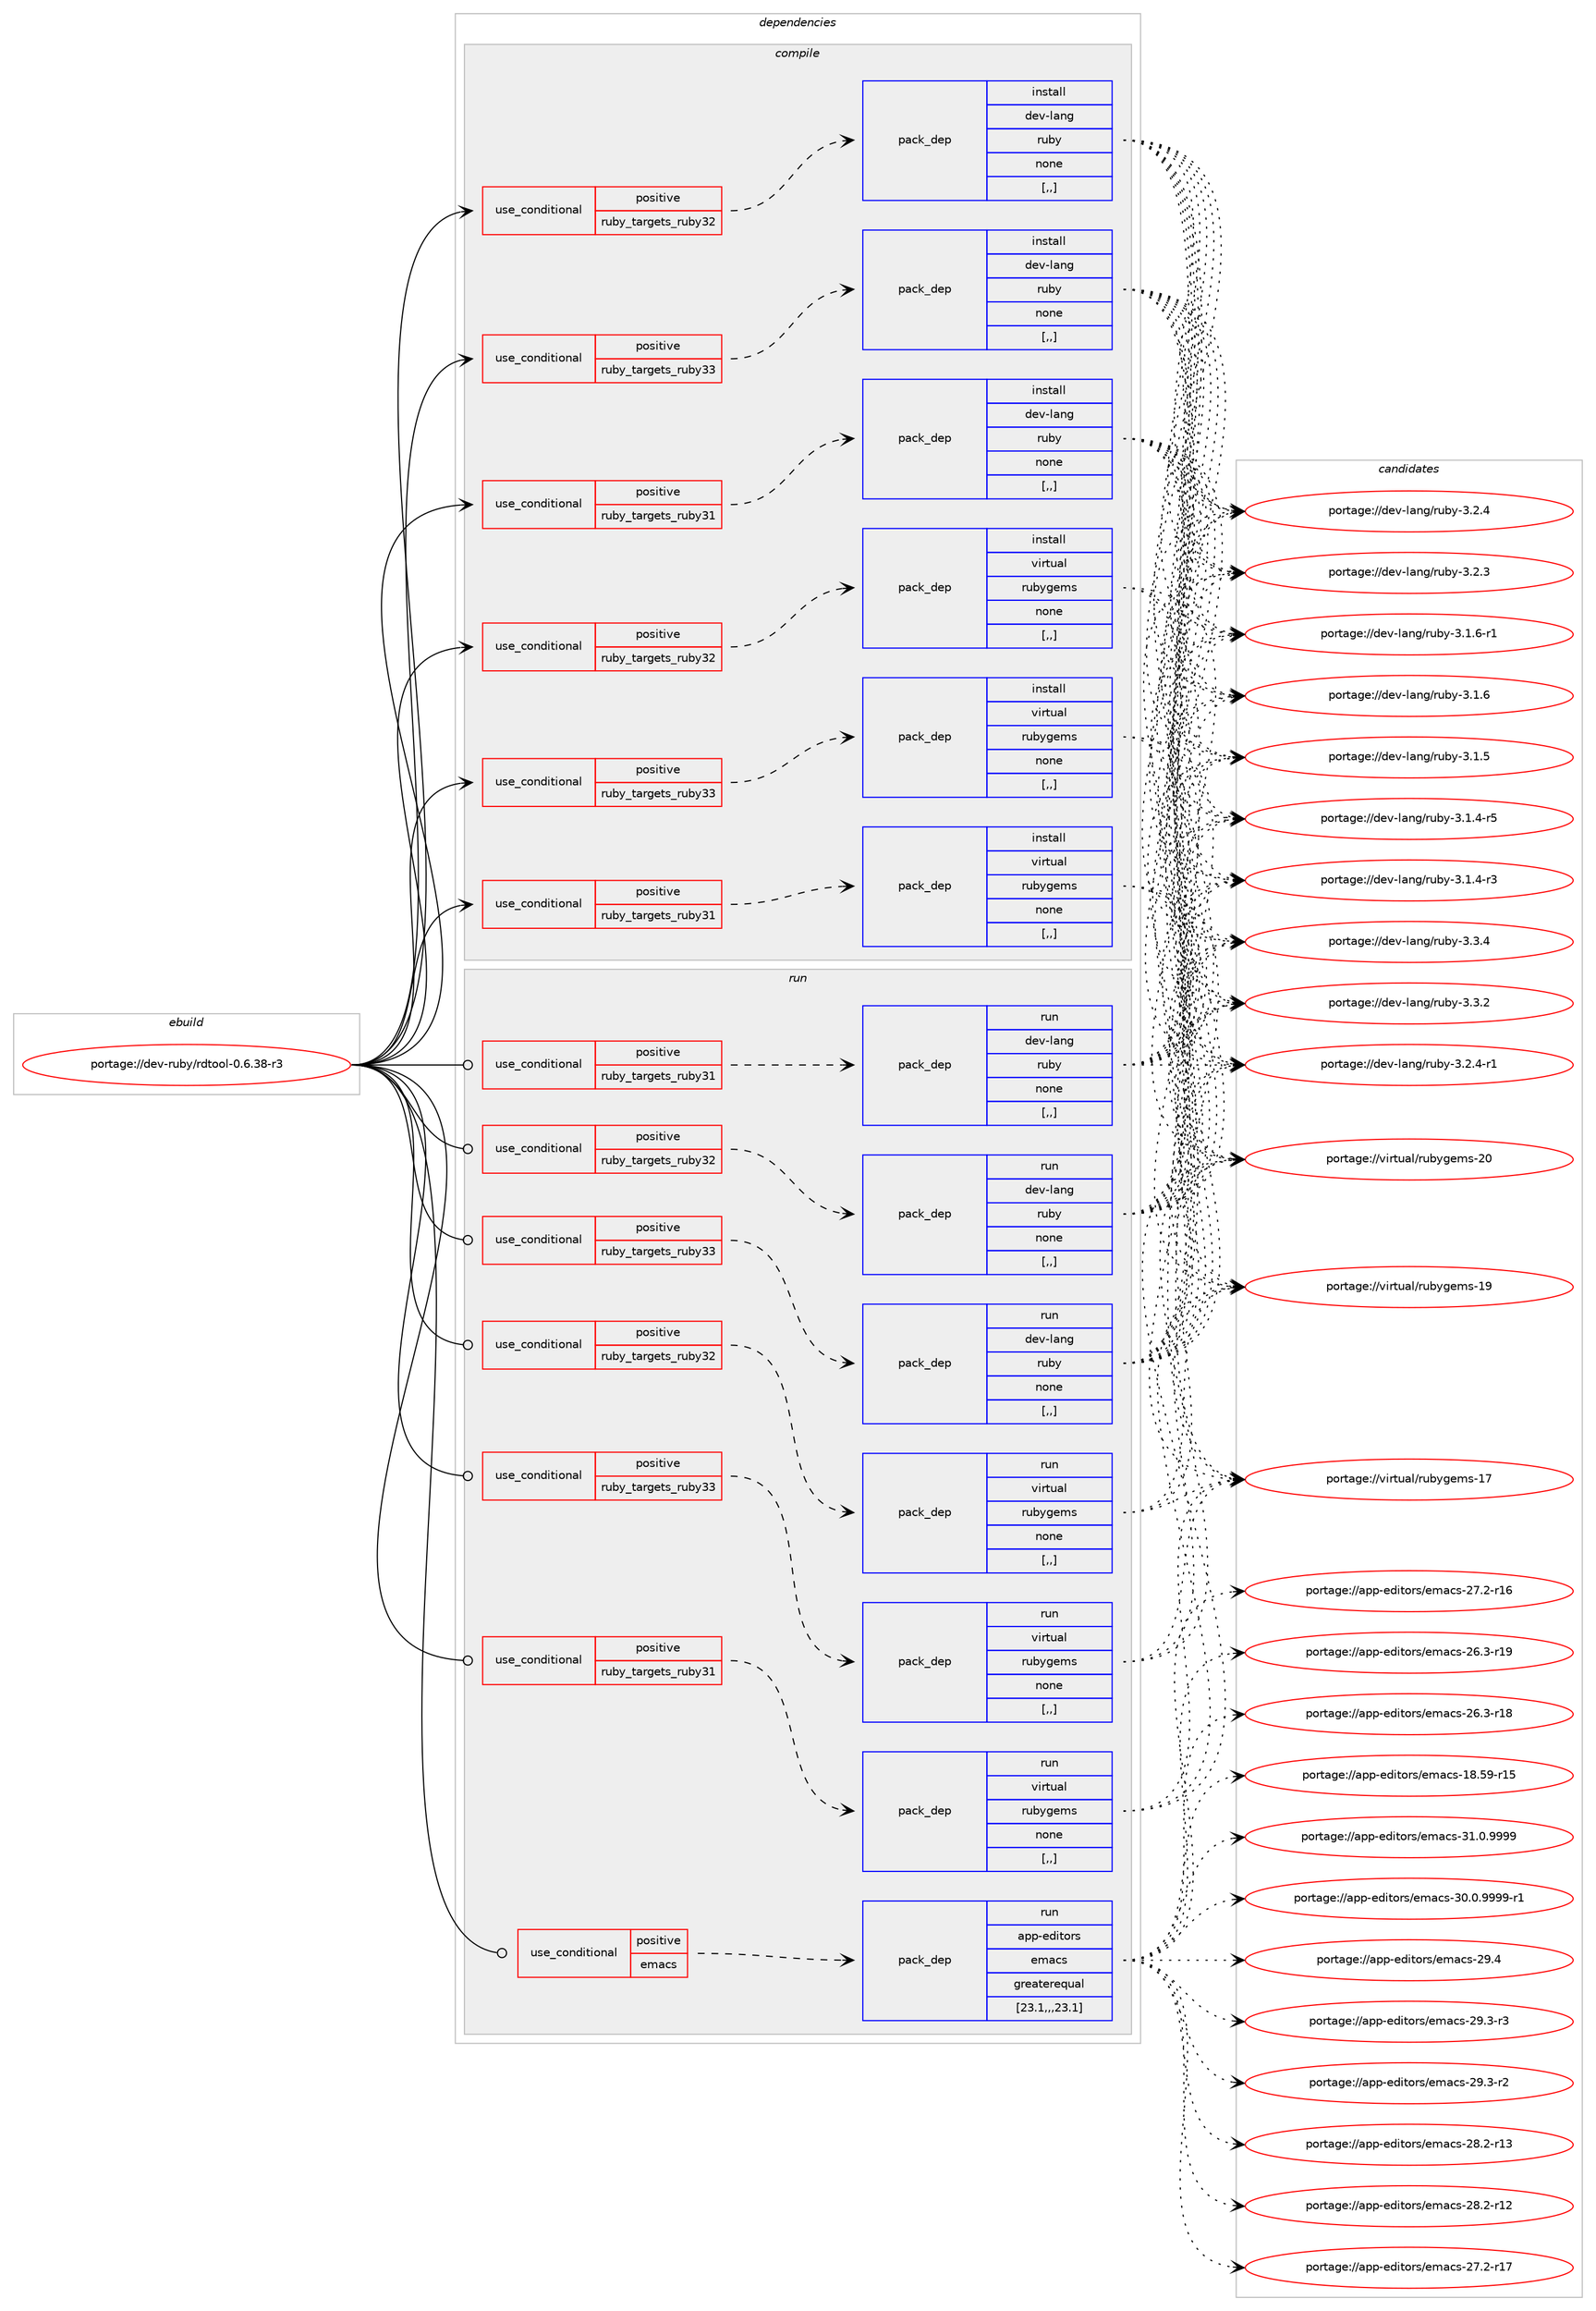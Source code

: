 digraph prolog {

# *************
# Graph options
# *************

newrank=true;
concentrate=true;
compound=true;
graph [rankdir=LR,fontname=Helvetica,fontsize=10,ranksep=1.5];#, ranksep=2.5, nodesep=0.2];
edge  [arrowhead=vee];
node  [fontname=Helvetica,fontsize=10];

# **********
# The ebuild
# **********

subgraph cluster_leftcol {
color=gray;
label=<<i>ebuild</i>>;
id [label="portage://dev-ruby/rdtool-0.6.38-r3", color=red, width=4, href="../dev-ruby/rdtool-0.6.38-r3.svg"];
}

# ****************
# The dependencies
# ****************

subgraph cluster_midcol {
color=gray;
label=<<i>dependencies</i>>;
subgraph cluster_compile {
fillcolor="#eeeeee";
style=filled;
label=<<i>compile</i>>;
subgraph cond54369 {
dependency198486 [label=<<TABLE BORDER="0" CELLBORDER="1" CELLSPACING="0" CELLPADDING="4"><TR><TD ROWSPAN="3" CELLPADDING="10">use_conditional</TD></TR><TR><TD>positive</TD></TR><TR><TD>ruby_targets_ruby31</TD></TR></TABLE>>, shape=none, color=red];
subgraph pack142754 {
dependency198487 [label=<<TABLE BORDER="0" CELLBORDER="1" CELLSPACING="0" CELLPADDING="4" WIDTH="220"><TR><TD ROWSPAN="6" CELLPADDING="30">pack_dep</TD></TR><TR><TD WIDTH="110">install</TD></TR><TR><TD>dev-lang</TD></TR><TR><TD>ruby</TD></TR><TR><TD>none</TD></TR><TR><TD>[,,]</TD></TR></TABLE>>, shape=none, color=blue];
}
dependency198486:e -> dependency198487:w [weight=20,style="dashed",arrowhead="vee"];
}
id:e -> dependency198486:w [weight=20,style="solid",arrowhead="vee"];
subgraph cond54370 {
dependency198488 [label=<<TABLE BORDER="0" CELLBORDER="1" CELLSPACING="0" CELLPADDING="4"><TR><TD ROWSPAN="3" CELLPADDING="10">use_conditional</TD></TR><TR><TD>positive</TD></TR><TR><TD>ruby_targets_ruby31</TD></TR></TABLE>>, shape=none, color=red];
subgraph pack142755 {
dependency198489 [label=<<TABLE BORDER="0" CELLBORDER="1" CELLSPACING="0" CELLPADDING="4" WIDTH="220"><TR><TD ROWSPAN="6" CELLPADDING="30">pack_dep</TD></TR><TR><TD WIDTH="110">install</TD></TR><TR><TD>virtual</TD></TR><TR><TD>rubygems</TD></TR><TR><TD>none</TD></TR><TR><TD>[,,]</TD></TR></TABLE>>, shape=none, color=blue];
}
dependency198488:e -> dependency198489:w [weight=20,style="dashed",arrowhead="vee"];
}
id:e -> dependency198488:w [weight=20,style="solid",arrowhead="vee"];
subgraph cond54371 {
dependency198490 [label=<<TABLE BORDER="0" CELLBORDER="1" CELLSPACING="0" CELLPADDING="4"><TR><TD ROWSPAN="3" CELLPADDING="10">use_conditional</TD></TR><TR><TD>positive</TD></TR><TR><TD>ruby_targets_ruby32</TD></TR></TABLE>>, shape=none, color=red];
subgraph pack142756 {
dependency198491 [label=<<TABLE BORDER="0" CELLBORDER="1" CELLSPACING="0" CELLPADDING="4" WIDTH="220"><TR><TD ROWSPAN="6" CELLPADDING="30">pack_dep</TD></TR><TR><TD WIDTH="110">install</TD></TR><TR><TD>dev-lang</TD></TR><TR><TD>ruby</TD></TR><TR><TD>none</TD></TR><TR><TD>[,,]</TD></TR></TABLE>>, shape=none, color=blue];
}
dependency198490:e -> dependency198491:w [weight=20,style="dashed",arrowhead="vee"];
}
id:e -> dependency198490:w [weight=20,style="solid",arrowhead="vee"];
subgraph cond54372 {
dependency198492 [label=<<TABLE BORDER="0" CELLBORDER="1" CELLSPACING="0" CELLPADDING="4"><TR><TD ROWSPAN="3" CELLPADDING="10">use_conditional</TD></TR><TR><TD>positive</TD></TR><TR><TD>ruby_targets_ruby32</TD></TR></TABLE>>, shape=none, color=red];
subgraph pack142757 {
dependency198493 [label=<<TABLE BORDER="0" CELLBORDER="1" CELLSPACING="0" CELLPADDING="4" WIDTH="220"><TR><TD ROWSPAN="6" CELLPADDING="30">pack_dep</TD></TR><TR><TD WIDTH="110">install</TD></TR><TR><TD>virtual</TD></TR><TR><TD>rubygems</TD></TR><TR><TD>none</TD></TR><TR><TD>[,,]</TD></TR></TABLE>>, shape=none, color=blue];
}
dependency198492:e -> dependency198493:w [weight=20,style="dashed",arrowhead="vee"];
}
id:e -> dependency198492:w [weight=20,style="solid",arrowhead="vee"];
subgraph cond54373 {
dependency198494 [label=<<TABLE BORDER="0" CELLBORDER="1" CELLSPACING="0" CELLPADDING="4"><TR><TD ROWSPAN="3" CELLPADDING="10">use_conditional</TD></TR><TR><TD>positive</TD></TR><TR><TD>ruby_targets_ruby33</TD></TR></TABLE>>, shape=none, color=red];
subgraph pack142758 {
dependency198495 [label=<<TABLE BORDER="0" CELLBORDER="1" CELLSPACING="0" CELLPADDING="4" WIDTH="220"><TR><TD ROWSPAN="6" CELLPADDING="30">pack_dep</TD></TR><TR><TD WIDTH="110">install</TD></TR><TR><TD>dev-lang</TD></TR><TR><TD>ruby</TD></TR><TR><TD>none</TD></TR><TR><TD>[,,]</TD></TR></TABLE>>, shape=none, color=blue];
}
dependency198494:e -> dependency198495:w [weight=20,style="dashed",arrowhead="vee"];
}
id:e -> dependency198494:w [weight=20,style="solid",arrowhead="vee"];
subgraph cond54374 {
dependency198496 [label=<<TABLE BORDER="0" CELLBORDER="1" CELLSPACING="0" CELLPADDING="4"><TR><TD ROWSPAN="3" CELLPADDING="10">use_conditional</TD></TR><TR><TD>positive</TD></TR><TR><TD>ruby_targets_ruby33</TD></TR></TABLE>>, shape=none, color=red];
subgraph pack142759 {
dependency198497 [label=<<TABLE BORDER="0" CELLBORDER="1" CELLSPACING="0" CELLPADDING="4" WIDTH="220"><TR><TD ROWSPAN="6" CELLPADDING="30">pack_dep</TD></TR><TR><TD WIDTH="110">install</TD></TR><TR><TD>virtual</TD></TR><TR><TD>rubygems</TD></TR><TR><TD>none</TD></TR><TR><TD>[,,]</TD></TR></TABLE>>, shape=none, color=blue];
}
dependency198496:e -> dependency198497:w [weight=20,style="dashed",arrowhead="vee"];
}
id:e -> dependency198496:w [weight=20,style="solid",arrowhead="vee"];
}
subgraph cluster_compileandrun {
fillcolor="#eeeeee";
style=filled;
label=<<i>compile and run</i>>;
}
subgraph cluster_run {
fillcolor="#eeeeee";
style=filled;
label=<<i>run</i>>;
subgraph cond54375 {
dependency198498 [label=<<TABLE BORDER="0" CELLBORDER="1" CELLSPACING="0" CELLPADDING="4"><TR><TD ROWSPAN="3" CELLPADDING="10">use_conditional</TD></TR><TR><TD>positive</TD></TR><TR><TD>emacs</TD></TR></TABLE>>, shape=none, color=red];
subgraph pack142760 {
dependency198499 [label=<<TABLE BORDER="0" CELLBORDER="1" CELLSPACING="0" CELLPADDING="4" WIDTH="220"><TR><TD ROWSPAN="6" CELLPADDING="30">pack_dep</TD></TR><TR><TD WIDTH="110">run</TD></TR><TR><TD>app-editors</TD></TR><TR><TD>emacs</TD></TR><TR><TD>greaterequal</TD></TR><TR><TD>[23.1,,,23.1]</TD></TR></TABLE>>, shape=none, color=blue];
}
dependency198498:e -> dependency198499:w [weight=20,style="dashed",arrowhead="vee"];
}
id:e -> dependency198498:w [weight=20,style="solid",arrowhead="odot"];
subgraph cond54376 {
dependency198500 [label=<<TABLE BORDER="0" CELLBORDER="1" CELLSPACING="0" CELLPADDING="4"><TR><TD ROWSPAN="3" CELLPADDING="10">use_conditional</TD></TR><TR><TD>positive</TD></TR><TR><TD>ruby_targets_ruby31</TD></TR></TABLE>>, shape=none, color=red];
subgraph pack142761 {
dependency198501 [label=<<TABLE BORDER="0" CELLBORDER="1" CELLSPACING="0" CELLPADDING="4" WIDTH="220"><TR><TD ROWSPAN="6" CELLPADDING="30">pack_dep</TD></TR><TR><TD WIDTH="110">run</TD></TR><TR><TD>dev-lang</TD></TR><TR><TD>ruby</TD></TR><TR><TD>none</TD></TR><TR><TD>[,,]</TD></TR></TABLE>>, shape=none, color=blue];
}
dependency198500:e -> dependency198501:w [weight=20,style="dashed",arrowhead="vee"];
}
id:e -> dependency198500:w [weight=20,style="solid",arrowhead="odot"];
subgraph cond54377 {
dependency198502 [label=<<TABLE BORDER="0" CELLBORDER="1" CELLSPACING="0" CELLPADDING="4"><TR><TD ROWSPAN="3" CELLPADDING="10">use_conditional</TD></TR><TR><TD>positive</TD></TR><TR><TD>ruby_targets_ruby31</TD></TR></TABLE>>, shape=none, color=red];
subgraph pack142762 {
dependency198503 [label=<<TABLE BORDER="0" CELLBORDER="1" CELLSPACING="0" CELLPADDING="4" WIDTH="220"><TR><TD ROWSPAN="6" CELLPADDING="30">pack_dep</TD></TR><TR><TD WIDTH="110">run</TD></TR><TR><TD>virtual</TD></TR><TR><TD>rubygems</TD></TR><TR><TD>none</TD></TR><TR><TD>[,,]</TD></TR></TABLE>>, shape=none, color=blue];
}
dependency198502:e -> dependency198503:w [weight=20,style="dashed",arrowhead="vee"];
}
id:e -> dependency198502:w [weight=20,style="solid",arrowhead="odot"];
subgraph cond54378 {
dependency198504 [label=<<TABLE BORDER="0" CELLBORDER="1" CELLSPACING="0" CELLPADDING="4"><TR><TD ROWSPAN="3" CELLPADDING="10">use_conditional</TD></TR><TR><TD>positive</TD></TR><TR><TD>ruby_targets_ruby32</TD></TR></TABLE>>, shape=none, color=red];
subgraph pack142763 {
dependency198505 [label=<<TABLE BORDER="0" CELLBORDER="1" CELLSPACING="0" CELLPADDING="4" WIDTH="220"><TR><TD ROWSPAN="6" CELLPADDING="30">pack_dep</TD></TR><TR><TD WIDTH="110">run</TD></TR><TR><TD>dev-lang</TD></TR><TR><TD>ruby</TD></TR><TR><TD>none</TD></TR><TR><TD>[,,]</TD></TR></TABLE>>, shape=none, color=blue];
}
dependency198504:e -> dependency198505:w [weight=20,style="dashed",arrowhead="vee"];
}
id:e -> dependency198504:w [weight=20,style="solid",arrowhead="odot"];
subgraph cond54379 {
dependency198506 [label=<<TABLE BORDER="0" CELLBORDER="1" CELLSPACING="0" CELLPADDING="4"><TR><TD ROWSPAN="3" CELLPADDING="10">use_conditional</TD></TR><TR><TD>positive</TD></TR><TR><TD>ruby_targets_ruby32</TD></TR></TABLE>>, shape=none, color=red];
subgraph pack142764 {
dependency198507 [label=<<TABLE BORDER="0" CELLBORDER="1" CELLSPACING="0" CELLPADDING="4" WIDTH="220"><TR><TD ROWSPAN="6" CELLPADDING="30">pack_dep</TD></TR><TR><TD WIDTH="110">run</TD></TR><TR><TD>virtual</TD></TR><TR><TD>rubygems</TD></TR><TR><TD>none</TD></TR><TR><TD>[,,]</TD></TR></TABLE>>, shape=none, color=blue];
}
dependency198506:e -> dependency198507:w [weight=20,style="dashed",arrowhead="vee"];
}
id:e -> dependency198506:w [weight=20,style="solid",arrowhead="odot"];
subgraph cond54380 {
dependency198508 [label=<<TABLE BORDER="0" CELLBORDER="1" CELLSPACING="0" CELLPADDING="4"><TR><TD ROWSPAN="3" CELLPADDING="10">use_conditional</TD></TR><TR><TD>positive</TD></TR><TR><TD>ruby_targets_ruby33</TD></TR></TABLE>>, shape=none, color=red];
subgraph pack142765 {
dependency198509 [label=<<TABLE BORDER="0" CELLBORDER="1" CELLSPACING="0" CELLPADDING="4" WIDTH="220"><TR><TD ROWSPAN="6" CELLPADDING="30">pack_dep</TD></TR><TR><TD WIDTH="110">run</TD></TR><TR><TD>dev-lang</TD></TR><TR><TD>ruby</TD></TR><TR><TD>none</TD></TR><TR><TD>[,,]</TD></TR></TABLE>>, shape=none, color=blue];
}
dependency198508:e -> dependency198509:w [weight=20,style="dashed",arrowhead="vee"];
}
id:e -> dependency198508:w [weight=20,style="solid",arrowhead="odot"];
subgraph cond54381 {
dependency198510 [label=<<TABLE BORDER="0" CELLBORDER="1" CELLSPACING="0" CELLPADDING="4"><TR><TD ROWSPAN="3" CELLPADDING="10">use_conditional</TD></TR><TR><TD>positive</TD></TR><TR><TD>ruby_targets_ruby33</TD></TR></TABLE>>, shape=none, color=red];
subgraph pack142766 {
dependency198511 [label=<<TABLE BORDER="0" CELLBORDER="1" CELLSPACING="0" CELLPADDING="4" WIDTH="220"><TR><TD ROWSPAN="6" CELLPADDING="30">pack_dep</TD></TR><TR><TD WIDTH="110">run</TD></TR><TR><TD>virtual</TD></TR><TR><TD>rubygems</TD></TR><TR><TD>none</TD></TR><TR><TD>[,,]</TD></TR></TABLE>>, shape=none, color=blue];
}
dependency198510:e -> dependency198511:w [weight=20,style="dashed",arrowhead="vee"];
}
id:e -> dependency198510:w [weight=20,style="solid",arrowhead="odot"];
}
}

# **************
# The candidates
# **************

subgraph cluster_choices {
rank=same;
color=gray;
label=<<i>candidates</i>>;

subgraph choice142754 {
color=black;
nodesep=1;
choice10010111845108971101034711411798121455146514652 [label="portage://dev-lang/ruby-3.3.4", color=red, width=4,href="../dev-lang/ruby-3.3.4.svg"];
choice10010111845108971101034711411798121455146514650 [label="portage://dev-lang/ruby-3.3.2", color=red, width=4,href="../dev-lang/ruby-3.3.2.svg"];
choice100101118451089711010347114117981214551465046524511449 [label="portage://dev-lang/ruby-3.2.4-r1", color=red, width=4,href="../dev-lang/ruby-3.2.4-r1.svg"];
choice10010111845108971101034711411798121455146504652 [label="portage://dev-lang/ruby-3.2.4", color=red, width=4,href="../dev-lang/ruby-3.2.4.svg"];
choice10010111845108971101034711411798121455146504651 [label="portage://dev-lang/ruby-3.2.3", color=red, width=4,href="../dev-lang/ruby-3.2.3.svg"];
choice100101118451089711010347114117981214551464946544511449 [label="portage://dev-lang/ruby-3.1.6-r1", color=red, width=4,href="../dev-lang/ruby-3.1.6-r1.svg"];
choice10010111845108971101034711411798121455146494654 [label="portage://dev-lang/ruby-3.1.6", color=red, width=4,href="../dev-lang/ruby-3.1.6.svg"];
choice10010111845108971101034711411798121455146494653 [label="portage://dev-lang/ruby-3.1.5", color=red, width=4,href="../dev-lang/ruby-3.1.5.svg"];
choice100101118451089711010347114117981214551464946524511453 [label="portage://dev-lang/ruby-3.1.4-r5", color=red, width=4,href="../dev-lang/ruby-3.1.4-r5.svg"];
choice100101118451089711010347114117981214551464946524511451 [label="portage://dev-lang/ruby-3.1.4-r3", color=red, width=4,href="../dev-lang/ruby-3.1.4-r3.svg"];
dependency198487:e -> choice10010111845108971101034711411798121455146514652:w [style=dotted,weight="100"];
dependency198487:e -> choice10010111845108971101034711411798121455146514650:w [style=dotted,weight="100"];
dependency198487:e -> choice100101118451089711010347114117981214551465046524511449:w [style=dotted,weight="100"];
dependency198487:e -> choice10010111845108971101034711411798121455146504652:w [style=dotted,weight="100"];
dependency198487:e -> choice10010111845108971101034711411798121455146504651:w [style=dotted,weight="100"];
dependency198487:e -> choice100101118451089711010347114117981214551464946544511449:w [style=dotted,weight="100"];
dependency198487:e -> choice10010111845108971101034711411798121455146494654:w [style=dotted,weight="100"];
dependency198487:e -> choice10010111845108971101034711411798121455146494653:w [style=dotted,weight="100"];
dependency198487:e -> choice100101118451089711010347114117981214551464946524511453:w [style=dotted,weight="100"];
dependency198487:e -> choice100101118451089711010347114117981214551464946524511451:w [style=dotted,weight="100"];
}
subgraph choice142755 {
color=black;
nodesep=1;
choice118105114116117971084711411798121103101109115455048 [label="portage://virtual/rubygems-20", color=red, width=4,href="../virtual/rubygems-20.svg"];
choice118105114116117971084711411798121103101109115454957 [label="portage://virtual/rubygems-19", color=red, width=4,href="../virtual/rubygems-19.svg"];
choice118105114116117971084711411798121103101109115454955 [label="portage://virtual/rubygems-17", color=red, width=4,href="../virtual/rubygems-17.svg"];
dependency198489:e -> choice118105114116117971084711411798121103101109115455048:w [style=dotted,weight="100"];
dependency198489:e -> choice118105114116117971084711411798121103101109115454957:w [style=dotted,weight="100"];
dependency198489:e -> choice118105114116117971084711411798121103101109115454955:w [style=dotted,weight="100"];
}
subgraph choice142756 {
color=black;
nodesep=1;
choice10010111845108971101034711411798121455146514652 [label="portage://dev-lang/ruby-3.3.4", color=red, width=4,href="../dev-lang/ruby-3.3.4.svg"];
choice10010111845108971101034711411798121455146514650 [label="portage://dev-lang/ruby-3.3.2", color=red, width=4,href="../dev-lang/ruby-3.3.2.svg"];
choice100101118451089711010347114117981214551465046524511449 [label="portage://dev-lang/ruby-3.2.4-r1", color=red, width=4,href="../dev-lang/ruby-3.2.4-r1.svg"];
choice10010111845108971101034711411798121455146504652 [label="portage://dev-lang/ruby-3.2.4", color=red, width=4,href="../dev-lang/ruby-3.2.4.svg"];
choice10010111845108971101034711411798121455146504651 [label="portage://dev-lang/ruby-3.2.3", color=red, width=4,href="../dev-lang/ruby-3.2.3.svg"];
choice100101118451089711010347114117981214551464946544511449 [label="portage://dev-lang/ruby-3.1.6-r1", color=red, width=4,href="../dev-lang/ruby-3.1.6-r1.svg"];
choice10010111845108971101034711411798121455146494654 [label="portage://dev-lang/ruby-3.1.6", color=red, width=4,href="../dev-lang/ruby-3.1.6.svg"];
choice10010111845108971101034711411798121455146494653 [label="portage://dev-lang/ruby-3.1.5", color=red, width=4,href="../dev-lang/ruby-3.1.5.svg"];
choice100101118451089711010347114117981214551464946524511453 [label="portage://dev-lang/ruby-3.1.4-r5", color=red, width=4,href="../dev-lang/ruby-3.1.4-r5.svg"];
choice100101118451089711010347114117981214551464946524511451 [label="portage://dev-lang/ruby-3.1.4-r3", color=red, width=4,href="../dev-lang/ruby-3.1.4-r3.svg"];
dependency198491:e -> choice10010111845108971101034711411798121455146514652:w [style=dotted,weight="100"];
dependency198491:e -> choice10010111845108971101034711411798121455146514650:w [style=dotted,weight="100"];
dependency198491:e -> choice100101118451089711010347114117981214551465046524511449:w [style=dotted,weight="100"];
dependency198491:e -> choice10010111845108971101034711411798121455146504652:w [style=dotted,weight="100"];
dependency198491:e -> choice10010111845108971101034711411798121455146504651:w [style=dotted,weight="100"];
dependency198491:e -> choice100101118451089711010347114117981214551464946544511449:w [style=dotted,weight="100"];
dependency198491:e -> choice10010111845108971101034711411798121455146494654:w [style=dotted,weight="100"];
dependency198491:e -> choice10010111845108971101034711411798121455146494653:w [style=dotted,weight="100"];
dependency198491:e -> choice100101118451089711010347114117981214551464946524511453:w [style=dotted,weight="100"];
dependency198491:e -> choice100101118451089711010347114117981214551464946524511451:w [style=dotted,weight="100"];
}
subgraph choice142757 {
color=black;
nodesep=1;
choice118105114116117971084711411798121103101109115455048 [label="portage://virtual/rubygems-20", color=red, width=4,href="../virtual/rubygems-20.svg"];
choice118105114116117971084711411798121103101109115454957 [label="portage://virtual/rubygems-19", color=red, width=4,href="../virtual/rubygems-19.svg"];
choice118105114116117971084711411798121103101109115454955 [label="portage://virtual/rubygems-17", color=red, width=4,href="../virtual/rubygems-17.svg"];
dependency198493:e -> choice118105114116117971084711411798121103101109115455048:w [style=dotted,weight="100"];
dependency198493:e -> choice118105114116117971084711411798121103101109115454957:w [style=dotted,weight="100"];
dependency198493:e -> choice118105114116117971084711411798121103101109115454955:w [style=dotted,weight="100"];
}
subgraph choice142758 {
color=black;
nodesep=1;
choice10010111845108971101034711411798121455146514652 [label="portage://dev-lang/ruby-3.3.4", color=red, width=4,href="../dev-lang/ruby-3.3.4.svg"];
choice10010111845108971101034711411798121455146514650 [label="portage://dev-lang/ruby-3.3.2", color=red, width=4,href="../dev-lang/ruby-3.3.2.svg"];
choice100101118451089711010347114117981214551465046524511449 [label="portage://dev-lang/ruby-3.2.4-r1", color=red, width=4,href="../dev-lang/ruby-3.2.4-r1.svg"];
choice10010111845108971101034711411798121455146504652 [label="portage://dev-lang/ruby-3.2.4", color=red, width=4,href="../dev-lang/ruby-3.2.4.svg"];
choice10010111845108971101034711411798121455146504651 [label="portage://dev-lang/ruby-3.2.3", color=red, width=4,href="../dev-lang/ruby-3.2.3.svg"];
choice100101118451089711010347114117981214551464946544511449 [label="portage://dev-lang/ruby-3.1.6-r1", color=red, width=4,href="../dev-lang/ruby-3.1.6-r1.svg"];
choice10010111845108971101034711411798121455146494654 [label="portage://dev-lang/ruby-3.1.6", color=red, width=4,href="../dev-lang/ruby-3.1.6.svg"];
choice10010111845108971101034711411798121455146494653 [label="portage://dev-lang/ruby-3.1.5", color=red, width=4,href="../dev-lang/ruby-3.1.5.svg"];
choice100101118451089711010347114117981214551464946524511453 [label="portage://dev-lang/ruby-3.1.4-r5", color=red, width=4,href="../dev-lang/ruby-3.1.4-r5.svg"];
choice100101118451089711010347114117981214551464946524511451 [label="portage://dev-lang/ruby-3.1.4-r3", color=red, width=4,href="../dev-lang/ruby-3.1.4-r3.svg"];
dependency198495:e -> choice10010111845108971101034711411798121455146514652:w [style=dotted,weight="100"];
dependency198495:e -> choice10010111845108971101034711411798121455146514650:w [style=dotted,weight="100"];
dependency198495:e -> choice100101118451089711010347114117981214551465046524511449:w [style=dotted,weight="100"];
dependency198495:e -> choice10010111845108971101034711411798121455146504652:w [style=dotted,weight="100"];
dependency198495:e -> choice10010111845108971101034711411798121455146504651:w [style=dotted,weight="100"];
dependency198495:e -> choice100101118451089711010347114117981214551464946544511449:w [style=dotted,weight="100"];
dependency198495:e -> choice10010111845108971101034711411798121455146494654:w [style=dotted,weight="100"];
dependency198495:e -> choice10010111845108971101034711411798121455146494653:w [style=dotted,weight="100"];
dependency198495:e -> choice100101118451089711010347114117981214551464946524511453:w [style=dotted,weight="100"];
dependency198495:e -> choice100101118451089711010347114117981214551464946524511451:w [style=dotted,weight="100"];
}
subgraph choice142759 {
color=black;
nodesep=1;
choice118105114116117971084711411798121103101109115455048 [label="portage://virtual/rubygems-20", color=red, width=4,href="../virtual/rubygems-20.svg"];
choice118105114116117971084711411798121103101109115454957 [label="portage://virtual/rubygems-19", color=red, width=4,href="../virtual/rubygems-19.svg"];
choice118105114116117971084711411798121103101109115454955 [label="portage://virtual/rubygems-17", color=red, width=4,href="../virtual/rubygems-17.svg"];
dependency198497:e -> choice118105114116117971084711411798121103101109115455048:w [style=dotted,weight="100"];
dependency198497:e -> choice118105114116117971084711411798121103101109115454957:w [style=dotted,weight="100"];
dependency198497:e -> choice118105114116117971084711411798121103101109115454955:w [style=dotted,weight="100"];
}
subgraph choice142760 {
color=black;
nodesep=1;
choice971121124510110010511611111411547101109979911545514946484657575757 [label="portage://app-editors/emacs-31.0.9999", color=red, width=4,href="../app-editors/emacs-31.0.9999.svg"];
choice9711211245101100105116111114115471011099799115455148464846575757574511449 [label="portage://app-editors/emacs-30.0.9999-r1", color=red, width=4,href="../app-editors/emacs-30.0.9999-r1.svg"];
choice97112112451011001051161111141154710110997991154550574652 [label="portage://app-editors/emacs-29.4", color=red, width=4,href="../app-editors/emacs-29.4.svg"];
choice971121124510110010511611111411547101109979911545505746514511451 [label="portage://app-editors/emacs-29.3-r3", color=red, width=4,href="../app-editors/emacs-29.3-r3.svg"];
choice971121124510110010511611111411547101109979911545505746514511450 [label="portage://app-editors/emacs-29.3-r2", color=red, width=4,href="../app-editors/emacs-29.3-r2.svg"];
choice97112112451011001051161111141154710110997991154550564650451144951 [label="portage://app-editors/emacs-28.2-r13", color=red, width=4,href="../app-editors/emacs-28.2-r13.svg"];
choice97112112451011001051161111141154710110997991154550564650451144950 [label="portage://app-editors/emacs-28.2-r12", color=red, width=4,href="../app-editors/emacs-28.2-r12.svg"];
choice97112112451011001051161111141154710110997991154550554650451144955 [label="portage://app-editors/emacs-27.2-r17", color=red, width=4,href="../app-editors/emacs-27.2-r17.svg"];
choice97112112451011001051161111141154710110997991154550554650451144954 [label="portage://app-editors/emacs-27.2-r16", color=red, width=4,href="../app-editors/emacs-27.2-r16.svg"];
choice97112112451011001051161111141154710110997991154550544651451144957 [label="portage://app-editors/emacs-26.3-r19", color=red, width=4,href="../app-editors/emacs-26.3-r19.svg"];
choice97112112451011001051161111141154710110997991154550544651451144956 [label="portage://app-editors/emacs-26.3-r18", color=red, width=4,href="../app-editors/emacs-26.3-r18.svg"];
choice9711211245101100105116111114115471011099799115454956465357451144953 [label="portage://app-editors/emacs-18.59-r15", color=red, width=4,href="../app-editors/emacs-18.59-r15.svg"];
dependency198499:e -> choice971121124510110010511611111411547101109979911545514946484657575757:w [style=dotted,weight="100"];
dependency198499:e -> choice9711211245101100105116111114115471011099799115455148464846575757574511449:w [style=dotted,weight="100"];
dependency198499:e -> choice97112112451011001051161111141154710110997991154550574652:w [style=dotted,weight="100"];
dependency198499:e -> choice971121124510110010511611111411547101109979911545505746514511451:w [style=dotted,weight="100"];
dependency198499:e -> choice971121124510110010511611111411547101109979911545505746514511450:w [style=dotted,weight="100"];
dependency198499:e -> choice97112112451011001051161111141154710110997991154550564650451144951:w [style=dotted,weight="100"];
dependency198499:e -> choice97112112451011001051161111141154710110997991154550564650451144950:w [style=dotted,weight="100"];
dependency198499:e -> choice97112112451011001051161111141154710110997991154550554650451144955:w [style=dotted,weight="100"];
dependency198499:e -> choice97112112451011001051161111141154710110997991154550554650451144954:w [style=dotted,weight="100"];
dependency198499:e -> choice97112112451011001051161111141154710110997991154550544651451144957:w [style=dotted,weight="100"];
dependency198499:e -> choice97112112451011001051161111141154710110997991154550544651451144956:w [style=dotted,weight="100"];
dependency198499:e -> choice9711211245101100105116111114115471011099799115454956465357451144953:w [style=dotted,weight="100"];
}
subgraph choice142761 {
color=black;
nodesep=1;
choice10010111845108971101034711411798121455146514652 [label="portage://dev-lang/ruby-3.3.4", color=red, width=4,href="../dev-lang/ruby-3.3.4.svg"];
choice10010111845108971101034711411798121455146514650 [label="portage://dev-lang/ruby-3.3.2", color=red, width=4,href="../dev-lang/ruby-3.3.2.svg"];
choice100101118451089711010347114117981214551465046524511449 [label="portage://dev-lang/ruby-3.2.4-r1", color=red, width=4,href="../dev-lang/ruby-3.2.4-r1.svg"];
choice10010111845108971101034711411798121455146504652 [label="portage://dev-lang/ruby-3.2.4", color=red, width=4,href="../dev-lang/ruby-3.2.4.svg"];
choice10010111845108971101034711411798121455146504651 [label="portage://dev-lang/ruby-3.2.3", color=red, width=4,href="../dev-lang/ruby-3.2.3.svg"];
choice100101118451089711010347114117981214551464946544511449 [label="portage://dev-lang/ruby-3.1.6-r1", color=red, width=4,href="../dev-lang/ruby-3.1.6-r1.svg"];
choice10010111845108971101034711411798121455146494654 [label="portage://dev-lang/ruby-3.1.6", color=red, width=4,href="../dev-lang/ruby-3.1.6.svg"];
choice10010111845108971101034711411798121455146494653 [label="portage://dev-lang/ruby-3.1.5", color=red, width=4,href="../dev-lang/ruby-3.1.5.svg"];
choice100101118451089711010347114117981214551464946524511453 [label="portage://dev-lang/ruby-3.1.4-r5", color=red, width=4,href="../dev-lang/ruby-3.1.4-r5.svg"];
choice100101118451089711010347114117981214551464946524511451 [label="portage://dev-lang/ruby-3.1.4-r3", color=red, width=4,href="../dev-lang/ruby-3.1.4-r3.svg"];
dependency198501:e -> choice10010111845108971101034711411798121455146514652:w [style=dotted,weight="100"];
dependency198501:e -> choice10010111845108971101034711411798121455146514650:w [style=dotted,weight="100"];
dependency198501:e -> choice100101118451089711010347114117981214551465046524511449:w [style=dotted,weight="100"];
dependency198501:e -> choice10010111845108971101034711411798121455146504652:w [style=dotted,weight="100"];
dependency198501:e -> choice10010111845108971101034711411798121455146504651:w [style=dotted,weight="100"];
dependency198501:e -> choice100101118451089711010347114117981214551464946544511449:w [style=dotted,weight="100"];
dependency198501:e -> choice10010111845108971101034711411798121455146494654:w [style=dotted,weight="100"];
dependency198501:e -> choice10010111845108971101034711411798121455146494653:w [style=dotted,weight="100"];
dependency198501:e -> choice100101118451089711010347114117981214551464946524511453:w [style=dotted,weight="100"];
dependency198501:e -> choice100101118451089711010347114117981214551464946524511451:w [style=dotted,weight="100"];
}
subgraph choice142762 {
color=black;
nodesep=1;
choice118105114116117971084711411798121103101109115455048 [label="portage://virtual/rubygems-20", color=red, width=4,href="../virtual/rubygems-20.svg"];
choice118105114116117971084711411798121103101109115454957 [label="portage://virtual/rubygems-19", color=red, width=4,href="../virtual/rubygems-19.svg"];
choice118105114116117971084711411798121103101109115454955 [label="portage://virtual/rubygems-17", color=red, width=4,href="../virtual/rubygems-17.svg"];
dependency198503:e -> choice118105114116117971084711411798121103101109115455048:w [style=dotted,weight="100"];
dependency198503:e -> choice118105114116117971084711411798121103101109115454957:w [style=dotted,weight="100"];
dependency198503:e -> choice118105114116117971084711411798121103101109115454955:w [style=dotted,weight="100"];
}
subgraph choice142763 {
color=black;
nodesep=1;
choice10010111845108971101034711411798121455146514652 [label="portage://dev-lang/ruby-3.3.4", color=red, width=4,href="../dev-lang/ruby-3.3.4.svg"];
choice10010111845108971101034711411798121455146514650 [label="portage://dev-lang/ruby-3.3.2", color=red, width=4,href="../dev-lang/ruby-3.3.2.svg"];
choice100101118451089711010347114117981214551465046524511449 [label="portage://dev-lang/ruby-3.2.4-r1", color=red, width=4,href="../dev-lang/ruby-3.2.4-r1.svg"];
choice10010111845108971101034711411798121455146504652 [label="portage://dev-lang/ruby-3.2.4", color=red, width=4,href="../dev-lang/ruby-3.2.4.svg"];
choice10010111845108971101034711411798121455146504651 [label="portage://dev-lang/ruby-3.2.3", color=red, width=4,href="../dev-lang/ruby-3.2.3.svg"];
choice100101118451089711010347114117981214551464946544511449 [label="portage://dev-lang/ruby-3.1.6-r1", color=red, width=4,href="../dev-lang/ruby-3.1.6-r1.svg"];
choice10010111845108971101034711411798121455146494654 [label="portage://dev-lang/ruby-3.1.6", color=red, width=4,href="../dev-lang/ruby-3.1.6.svg"];
choice10010111845108971101034711411798121455146494653 [label="portage://dev-lang/ruby-3.1.5", color=red, width=4,href="../dev-lang/ruby-3.1.5.svg"];
choice100101118451089711010347114117981214551464946524511453 [label="portage://dev-lang/ruby-3.1.4-r5", color=red, width=4,href="../dev-lang/ruby-3.1.4-r5.svg"];
choice100101118451089711010347114117981214551464946524511451 [label="portage://dev-lang/ruby-3.1.4-r3", color=red, width=4,href="../dev-lang/ruby-3.1.4-r3.svg"];
dependency198505:e -> choice10010111845108971101034711411798121455146514652:w [style=dotted,weight="100"];
dependency198505:e -> choice10010111845108971101034711411798121455146514650:w [style=dotted,weight="100"];
dependency198505:e -> choice100101118451089711010347114117981214551465046524511449:w [style=dotted,weight="100"];
dependency198505:e -> choice10010111845108971101034711411798121455146504652:w [style=dotted,weight="100"];
dependency198505:e -> choice10010111845108971101034711411798121455146504651:w [style=dotted,weight="100"];
dependency198505:e -> choice100101118451089711010347114117981214551464946544511449:w [style=dotted,weight="100"];
dependency198505:e -> choice10010111845108971101034711411798121455146494654:w [style=dotted,weight="100"];
dependency198505:e -> choice10010111845108971101034711411798121455146494653:w [style=dotted,weight="100"];
dependency198505:e -> choice100101118451089711010347114117981214551464946524511453:w [style=dotted,weight="100"];
dependency198505:e -> choice100101118451089711010347114117981214551464946524511451:w [style=dotted,weight="100"];
}
subgraph choice142764 {
color=black;
nodesep=1;
choice118105114116117971084711411798121103101109115455048 [label="portage://virtual/rubygems-20", color=red, width=4,href="../virtual/rubygems-20.svg"];
choice118105114116117971084711411798121103101109115454957 [label="portage://virtual/rubygems-19", color=red, width=4,href="../virtual/rubygems-19.svg"];
choice118105114116117971084711411798121103101109115454955 [label="portage://virtual/rubygems-17", color=red, width=4,href="../virtual/rubygems-17.svg"];
dependency198507:e -> choice118105114116117971084711411798121103101109115455048:w [style=dotted,weight="100"];
dependency198507:e -> choice118105114116117971084711411798121103101109115454957:w [style=dotted,weight="100"];
dependency198507:e -> choice118105114116117971084711411798121103101109115454955:w [style=dotted,weight="100"];
}
subgraph choice142765 {
color=black;
nodesep=1;
choice10010111845108971101034711411798121455146514652 [label="portage://dev-lang/ruby-3.3.4", color=red, width=4,href="../dev-lang/ruby-3.3.4.svg"];
choice10010111845108971101034711411798121455146514650 [label="portage://dev-lang/ruby-3.3.2", color=red, width=4,href="../dev-lang/ruby-3.3.2.svg"];
choice100101118451089711010347114117981214551465046524511449 [label="portage://dev-lang/ruby-3.2.4-r1", color=red, width=4,href="../dev-lang/ruby-3.2.4-r1.svg"];
choice10010111845108971101034711411798121455146504652 [label="portage://dev-lang/ruby-3.2.4", color=red, width=4,href="../dev-lang/ruby-3.2.4.svg"];
choice10010111845108971101034711411798121455146504651 [label="portage://dev-lang/ruby-3.2.3", color=red, width=4,href="../dev-lang/ruby-3.2.3.svg"];
choice100101118451089711010347114117981214551464946544511449 [label="portage://dev-lang/ruby-3.1.6-r1", color=red, width=4,href="../dev-lang/ruby-3.1.6-r1.svg"];
choice10010111845108971101034711411798121455146494654 [label="portage://dev-lang/ruby-3.1.6", color=red, width=4,href="../dev-lang/ruby-3.1.6.svg"];
choice10010111845108971101034711411798121455146494653 [label="portage://dev-lang/ruby-3.1.5", color=red, width=4,href="../dev-lang/ruby-3.1.5.svg"];
choice100101118451089711010347114117981214551464946524511453 [label="portage://dev-lang/ruby-3.1.4-r5", color=red, width=4,href="../dev-lang/ruby-3.1.4-r5.svg"];
choice100101118451089711010347114117981214551464946524511451 [label="portage://dev-lang/ruby-3.1.4-r3", color=red, width=4,href="../dev-lang/ruby-3.1.4-r3.svg"];
dependency198509:e -> choice10010111845108971101034711411798121455146514652:w [style=dotted,weight="100"];
dependency198509:e -> choice10010111845108971101034711411798121455146514650:w [style=dotted,weight="100"];
dependency198509:e -> choice100101118451089711010347114117981214551465046524511449:w [style=dotted,weight="100"];
dependency198509:e -> choice10010111845108971101034711411798121455146504652:w [style=dotted,weight="100"];
dependency198509:e -> choice10010111845108971101034711411798121455146504651:w [style=dotted,weight="100"];
dependency198509:e -> choice100101118451089711010347114117981214551464946544511449:w [style=dotted,weight="100"];
dependency198509:e -> choice10010111845108971101034711411798121455146494654:w [style=dotted,weight="100"];
dependency198509:e -> choice10010111845108971101034711411798121455146494653:w [style=dotted,weight="100"];
dependency198509:e -> choice100101118451089711010347114117981214551464946524511453:w [style=dotted,weight="100"];
dependency198509:e -> choice100101118451089711010347114117981214551464946524511451:w [style=dotted,weight="100"];
}
subgraph choice142766 {
color=black;
nodesep=1;
choice118105114116117971084711411798121103101109115455048 [label="portage://virtual/rubygems-20", color=red, width=4,href="../virtual/rubygems-20.svg"];
choice118105114116117971084711411798121103101109115454957 [label="portage://virtual/rubygems-19", color=red, width=4,href="../virtual/rubygems-19.svg"];
choice118105114116117971084711411798121103101109115454955 [label="portage://virtual/rubygems-17", color=red, width=4,href="../virtual/rubygems-17.svg"];
dependency198511:e -> choice118105114116117971084711411798121103101109115455048:w [style=dotted,weight="100"];
dependency198511:e -> choice118105114116117971084711411798121103101109115454957:w [style=dotted,weight="100"];
dependency198511:e -> choice118105114116117971084711411798121103101109115454955:w [style=dotted,weight="100"];
}
}

}

